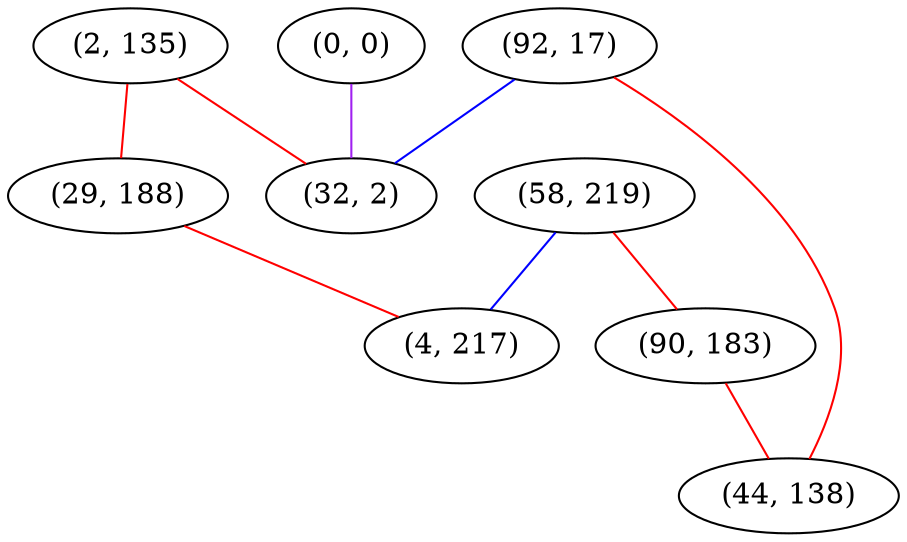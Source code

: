 graph "" {
"(2, 135)";
"(29, 188)";
"(92, 17)";
"(58, 219)";
"(90, 183)";
"(0, 0)";
"(4, 217)";
"(44, 138)";
"(32, 2)";
"(2, 135)" -- "(29, 188)"  [color=red, key=0, weight=1];
"(2, 135)" -- "(32, 2)"  [color=red, key=0, weight=1];
"(29, 188)" -- "(4, 217)"  [color=red, key=0, weight=1];
"(92, 17)" -- "(44, 138)"  [color=red, key=0, weight=1];
"(92, 17)" -- "(32, 2)"  [color=blue, key=0, weight=3];
"(58, 219)" -- "(90, 183)"  [color=red, key=0, weight=1];
"(58, 219)" -- "(4, 217)"  [color=blue, key=0, weight=3];
"(90, 183)" -- "(44, 138)"  [color=red, key=0, weight=1];
"(0, 0)" -- "(32, 2)"  [color=purple, key=0, weight=4];
}
